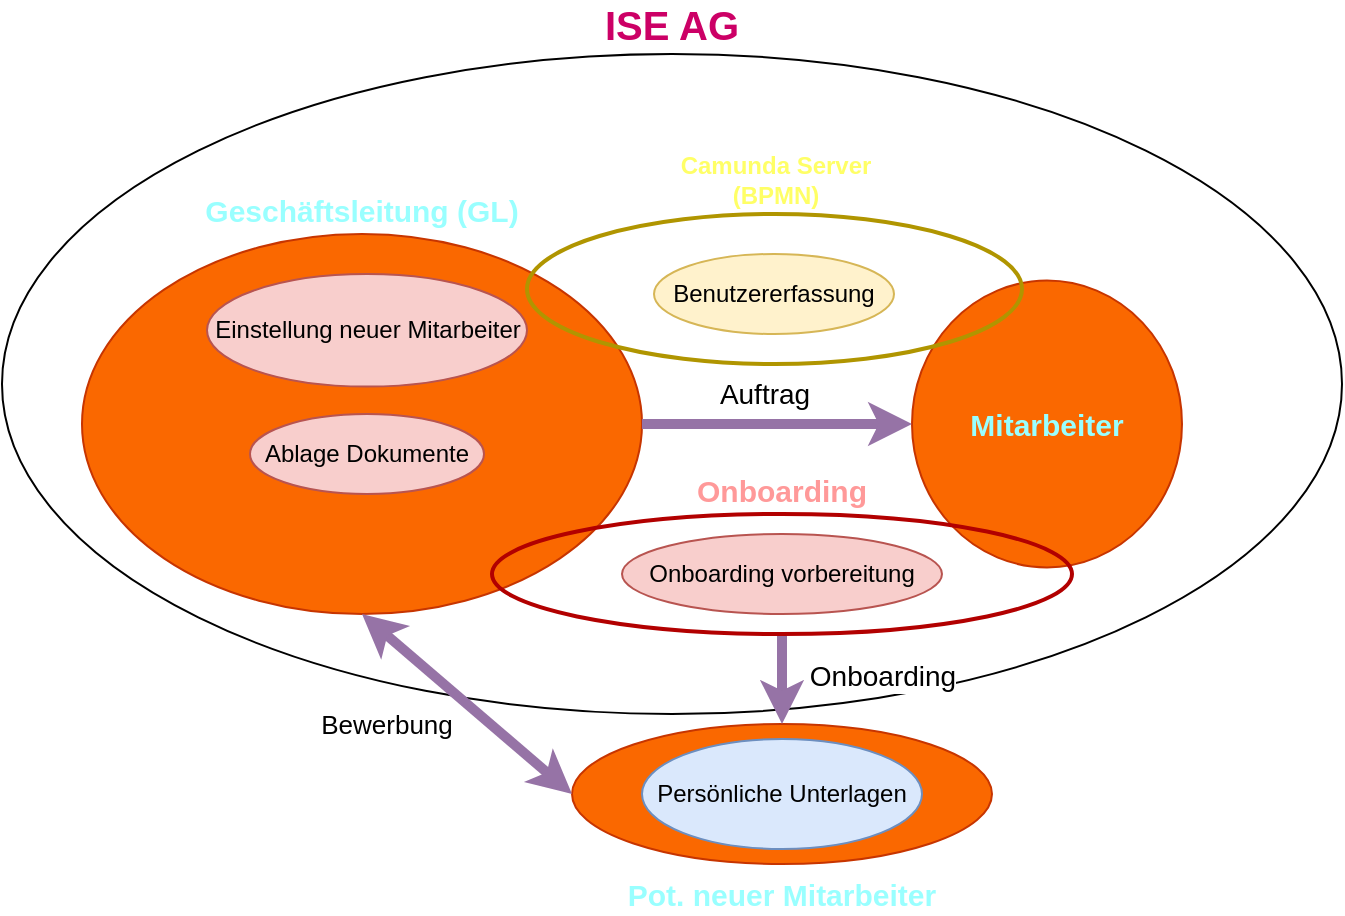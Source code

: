 <mxfile version="24.7.17">
  <diagram name="Seite-1" id="wWd1Cp0578Us6A5AVgAs">
    <mxGraphModel dx="794" dy="557" grid="1" gridSize="10" guides="1" tooltips="1" connect="1" arrows="1" fold="1" page="1" pageScale="1" pageWidth="827" pageHeight="1169" math="0" shadow="0">
      <root>
        <mxCell id="0" />
        <mxCell id="1" parent="0" />
        <mxCell id="Mf00HP_BYAakIvplPf2A-29" value="&lt;b&gt;&lt;font color=&quot;#cc0066&quot; style=&quot;font-size: 20px;&quot;&gt;ISE AG&lt;/font&gt;&lt;/b&gt;" style="ellipse;whiteSpace=wrap;html=1;labelPosition=center;verticalLabelPosition=top;align=center;verticalAlign=bottom;" parent="1" vertex="1">
          <mxGeometry x="70" y="110" width="670" height="330" as="geometry" />
        </mxCell>
        <mxCell id="Mf00HP_BYAakIvplPf2A-3" value="&lt;b&gt;&lt;font color=&quot;#99ffff&quot; style=&quot;font-size: 15px;&quot;&gt;Mitarbeiter&lt;/font&gt;&lt;/b&gt;" style="ellipse;whiteSpace=wrap;html=1;labelPosition=center;verticalLabelPosition=middle;align=center;verticalAlign=middle;fillColor=#fa6800;fontColor=#000000;strokeColor=#C73500;" parent="1" vertex="1">
          <mxGeometry x="525" y="223.28" width="135" height="143.43" as="geometry" />
        </mxCell>
        <mxCell id="Mf00HP_BYAakIvplPf2A-7" value="&lt;b&gt;&lt;font color=&quot;#99ffff&quot; style=&quot;font-size: 15px;&quot;&gt;Geschäftsleitung (GL)&lt;/font&gt;&lt;/b&gt;" style="ellipse;whiteSpace=wrap;html=1;labelPosition=center;verticalLabelPosition=top;align=center;verticalAlign=bottom;fillColor=#fa6800;strokeColor=#C73500;fontColor=#000000;" parent="1" vertex="1">
          <mxGeometry x="110" y="200" width="280" height="190" as="geometry" />
        </mxCell>
        <mxCell id="Mf00HP_BYAakIvplPf2A-15" value="&lt;b&gt;&lt;font color=&quot;#99ffff&quot; style=&quot;font-size: 15px;&quot;&gt;Pot. neuer Mitarbeiter&lt;/font&gt;&lt;/b&gt;" style="ellipse;whiteSpace=wrap;html=1;labelPosition=center;verticalLabelPosition=bottom;align=center;verticalAlign=top;fillColor=#fa6800;fontColor=#000000;strokeColor=#C73500;" parent="1" vertex="1">
          <mxGeometry x="355" y="445" width="210" height="70" as="geometry" />
        </mxCell>
        <mxCell id="Mf00HP_BYAakIvplPf2A-19" value="" style="endArrow=none;startArrow=classic;html=1;rounded=0;entryX=1;entryY=0.5;entryDx=0;entryDy=0;exitX=0;exitY=0.5;exitDx=0;exitDy=0;curved=0;strokeWidth=5;fillColor=#e1d5e7;strokeColor=#9673a6;endFill=0;" parent="1" source="Mf00HP_BYAakIvplPf2A-3" target="Mf00HP_BYAakIvplPf2A-7" edge="1">
          <mxGeometry width="50" height="50" relative="1" as="geometry">
            <mxPoint x="365" y="480" as="sourcePoint" />
            <mxPoint x="415" y="430" as="targetPoint" />
          </mxGeometry>
        </mxCell>
        <mxCell id="Mf00HP_BYAakIvplPf2A-20" value="&lt;font style=&quot;font-size: 14px;&quot;&gt;Auftrag&lt;/font&gt;" style="edgeLabel;html=1;align=center;verticalAlign=middle;resizable=0;points=[];" parent="Mf00HP_BYAakIvplPf2A-19" vertex="1" connectable="0">
          <mxGeometry x="-0.217" y="1" relative="1" as="geometry">
            <mxPoint x="-21" y="-16" as="offset" />
          </mxGeometry>
        </mxCell>
        <mxCell id="Mf00HP_BYAakIvplPf2A-22" value="" style="endArrow=none;startArrow=classic;html=1;rounded=0;entryX=0.5;entryY=1;entryDx=0;entryDy=0;exitX=0.5;exitY=0;exitDx=0;exitDy=0;curved=0;strokeWidth=5;fillColor=#e1d5e7;strokeColor=#9673a6;endFill=0;" parent="1" source="Mf00HP_BYAakIvplPf2A-15" target="Mf00HP_BYAakIvplPf2A-21" edge="1">
          <mxGeometry width="50" height="50" relative="1" as="geometry">
            <mxPoint x="625" y="480" as="sourcePoint" />
            <mxPoint x="450" y="480" as="targetPoint" />
          </mxGeometry>
        </mxCell>
        <mxCell id="Mf00HP_BYAakIvplPf2A-23" value="&lt;font style=&quot;font-size: 14px;&quot;&gt;Onboarding&lt;/font&gt;" style="edgeLabel;html=1;align=center;verticalAlign=middle;resizable=0;points=[];" parent="Mf00HP_BYAakIvplPf2A-22" vertex="1" connectable="0">
          <mxGeometry x="-0.217" y="1" relative="1" as="geometry">
            <mxPoint x="51" y="-7" as="offset" />
          </mxGeometry>
        </mxCell>
        <mxCell id="Mf00HP_BYAakIvplPf2A-24" value="" style="endArrow=classic;startArrow=classic;html=1;rounded=0;entryX=0.5;entryY=1;entryDx=0;entryDy=0;exitX=0;exitY=0.5;exitDx=0;exitDy=0;fillColor=#e1d5e7;strokeColor=#9673a6;strokeWidth=5;" parent="1" source="Mf00HP_BYAakIvplPf2A-15" target="Mf00HP_BYAakIvplPf2A-7" edge="1">
          <mxGeometry width="50" height="50" relative="1" as="geometry">
            <mxPoint x="380" y="490" as="sourcePoint" />
            <mxPoint x="430" y="440" as="targetPoint" />
          </mxGeometry>
        </mxCell>
        <mxCell id="Mf00HP_BYAakIvplPf2A-25" value="&lt;font style=&quot;font-size: 13px;&quot;&gt;Bewerbung&lt;/font&gt;" style="edgeLabel;html=1;align=center;verticalAlign=middle;resizable=0;points=[];" parent="Mf00HP_BYAakIvplPf2A-24" vertex="1" connectable="0">
          <mxGeometry x="-0.287" y="-1" relative="1" as="geometry">
            <mxPoint x="-56" y="-2" as="offset" />
          </mxGeometry>
        </mxCell>
        <mxCell id="Mf00HP_BYAakIvplPf2A-27" value="" style="group;fillColor=none;fontColor=#000000;strokeColor=none;" parent="1" vertex="1" connectable="0">
          <mxGeometry x="332.5" y="190" width="247.5" height="75" as="geometry" />
        </mxCell>
        <mxCell id="Mf00HP_BYAakIvplPf2A-26" value="&lt;font style=&quot;font-size: 12px;&quot; color=&quot;#ffff66&quot;&gt;&lt;b&gt;Camunda Server&lt;/b&gt;&lt;/font&gt;&lt;div&gt;&lt;font style=&quot;font-size: 12px;&quot; color=&quot;#ffff66&quot;&gt;&lt;b&gt;(BPMN)&lt;/b&gt;&lt;/font&gt;&lt;/div&gt;" style="ellipse;whiteSpace=wrap;html=1;fillColor=none;labelPosition=center;verticalLabelPosition=top;align=center;verticalAlign=bottom;fontColor=#000000;strokeColor=#B09500;strokeWidth=2;" parent="Mf00HP_BYAakIvplPf2A-27" vertex="1">
          <mxGeometry width="247.5" height="75" as="geometry" />
        </mxCell>
        <mxCell id="Mf00HP_BYAakIvplPf2A-28" value="" style="group" parent="1" vertex="1" connectable="0">
          <mxGeometry x="315" y="340" width="290" height="80" as="geometry" />
        </mxCell>
        <mxCell id="Mf00HP_BYAakIvplPf2A-21" value="&lt;font color=&quot;#ff9999&quot;&gt;&lt;b&gt;Onboarding&lt;/b&gt;&lt;/font&gt;" style="ellipse;whiteSpace=wrap;html=1;fillColor=none;fontSize=15;labelPosition=center;verticalLabelPosition=top;align=center;verticalAlign=bottom;fontColor=#ffffff;strokeColor=#B20000;strokeWidth=2;" parent="Mf00HP_BYAakIvplPf2A-28" vertex="1">
          <mxGeometry width="290" height="60" as="geometry" />
        </mxCell>
        <mxCell id="Mf00HP_BYAakIvplPf2A-34" value="&lt;span style=&quot;font-family: Helvetica; font-size: 12px; font-style: normal; font-variant-ligatures: normal; font-variant-caps: normal; font-weight: 400; letter-spacing: normal; orphans: 2; text-align: center; text-indent: 0px; text-transform: none; widows: 2; word-spacing: 0px; -webkit-text-stroke-width: 0px; white-space: normal; text-decoration-thickness: initial; text-decoration-style: initial; text-decoration-color: initial; float: none; display: inline !important;&quot;&gt;Onboarding vorbereitung&lt;/span&gt;" style="ellipse;whiteSpace=wrap;html=1;fillColor=#f8cecc;strokeColor=#b85450;labelBackgroundColor=none;fontColor=#000000;" parent="Mf00HP_BYAakIvplPf2A-28" vertex="1">
          <mxGeometry x="65" y="10" width="160" height="40" as="geometry" />
        </mxCell>
        <mxCell id="Mf00HP_BYAakIvplPf2A-30" value="Persönliche Unterlagen" style="ellipse;whiteSpace=wrap;html=1;fillColor=#dae8fc;strokeColor=#6c8ebf;fontColor=#000000;" parent="1" vertex="1">
          <mxGeometry x="390" y="452.5" width="140" height="55" as="geometry" />
        </mxCell>
        <mxCell id="Mf00HP_BYAakIvplPf2A-31" value="Ablage Dokumente" style="ellipse;whiteSpace=wrap;html=1;fillColor=#f8cecc;strokeColor=#b85450;labelBackgroundColor=none;fontColor=#000000;" parent="1" vertex="1">
          <mxGeometry x="194" y="290" width="117" height="40" as="geometry" />
        </mxCell>
        <mxCell id="Mf00HP_BYAakIvplPf2A-32" value="Einstellung neuer Mitarbeiter" style="ellipse;whiteSpace=wrap;html=1;fillColor=#f8cecc;strokeColor=#b85450;labelBackgroundColor=none;fontColor=#000000;" parent="1" vertex="1">
          <mxGeometry x="172.5" y="220" width="160" height="56.28" as="geometry" />
        </mxCell>
        <mxCell id="Mf00HP_BYAakIvplPf2A-33" style="edgeStyle=orthogonalEdgeStyle;rounded=0;orthogonalLoop=1;jettySize=auto;html=1;exitX=0.5;exitY=1;exitDx=0;exitDy=0;" parent="1" source="Mf00HP_BYAakIvplPf2A-31" target="Mf00HP_BYAakIvplPf2A-31" edge="1">
          <mxGeometry relative="1" as="geometry" />
        </mxCell>
        <mxCell id="Mf00HP_BYAakIvplPf2A-35" value="Benutzererfassung" style="ellipse;whiteSpace=wrap;html=1;fillColor=#fff2cc;strokeColor=#d6b656;fontColor=#000000;" parent="1" vertex="1">
          <mxGeometry x="396" y="210" width="120" height="40" as="geometry" />
        </mxCell>
      </root>
    </mxGraphModel>
  </diagram>
</mxfile>
